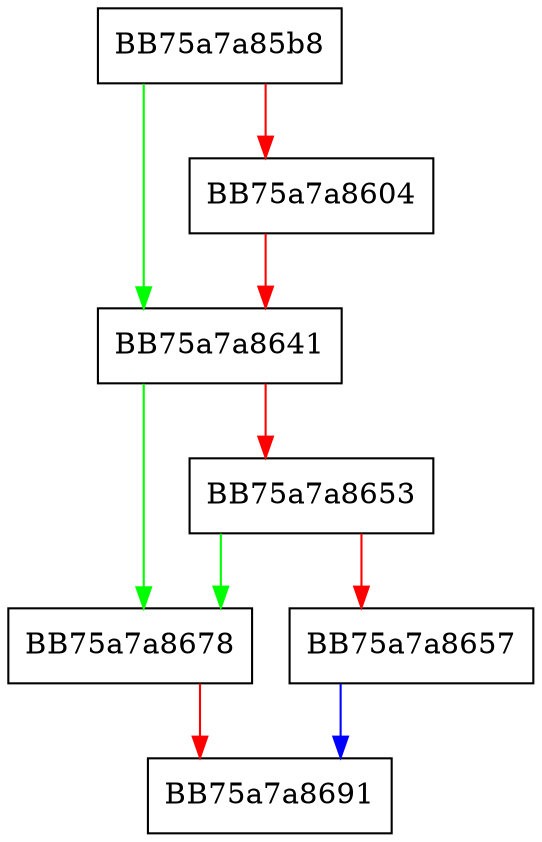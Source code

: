 digraph _except1 {
  node [shape="box"];
  graph [splines=ortho];
  BB75a7a85b8 -> BB75a7a8641 [color="green"];
  BB75a7a85b8 -> BB75a7a8604 [color="red"];
  BB75a7a8604 -> BB75a7a8641 [color="red"];
  BB75a7a8641 -> BB75a7a8678 [color="green"];
  BB75a7a8641 -> BB75a7a8653 [color="red"];
  BB75a7a8653 -> BB75a7a8678 [color="green"];
  BB75a7a8653 -> BB75a7a8657 [color="red"];
  BB75a7a8657 -> BB75a7a8691 [color="blue"];
  BB75a7a8678 -> BB75a7a8691 [color="red"];
}